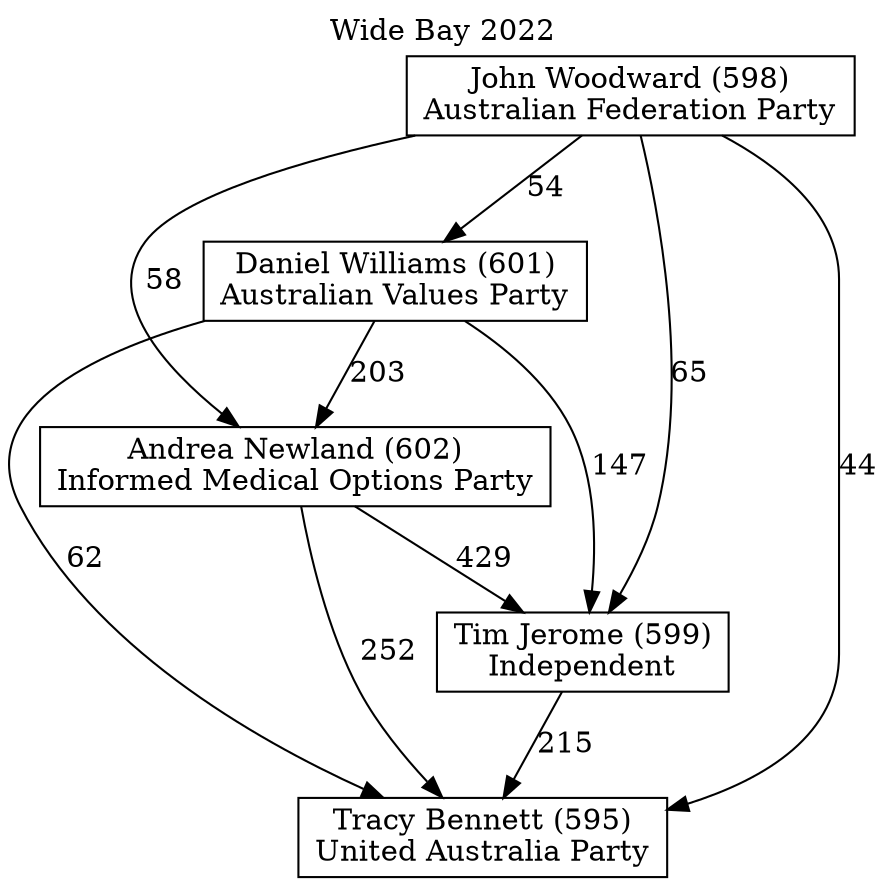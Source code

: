 // House preference flow
digraph "Tracy Bennett (595)_Wide Bay_2022" {
	graph [label="Wide Bay 2022" labelloc=t mclimit=10]
	node [shape=box]
	"Tracy Bennett (595)" [label="Tracy Bennett (595)
United Australia Party"]
	"Tim Jerome (599)" [label="Tim Jerome (599)
Independent"]
	"Andrea Newland (602)" [label="Andrea Newland (602)
Informed Medical Options Party"]
	"Daniel Williams (601)" [label="Daniel Williams (601)
Australian Values Party"]
	"John Woodward (598)" [label="John Woodward (598)
Australian Federation Party"]
	"Tim Jerome (599)" -> "Tracy Bennett (595)" [label=215]
	"Andrea Newland (602)" -> "Tim Jerome (599)" [label=429]
	"Daniel Williams (601)" -> "Andrea Newland (602)" [label=203]
	"John Woodward (598)" -> "Daniel Williams (601)" [label=54]
	"Andrea Newland (602)" -> "Tracy Bennett (595)" [label=252]
	"Daniel Williams (601)" -> "Tracy Bennett (595)" [label=62]
	"John Woodward (598)" -> "Tracy Bennett (595)" [label=44]
	"John Woodward (598)" -> "Andrea Newland (602)" [label=58]
	"Daniel Williams (601)" -> "Tim Jerome (599)" [label=147]
	"John Woodward (598)" -> "Tim Jerome (599)" [label=65]
}
